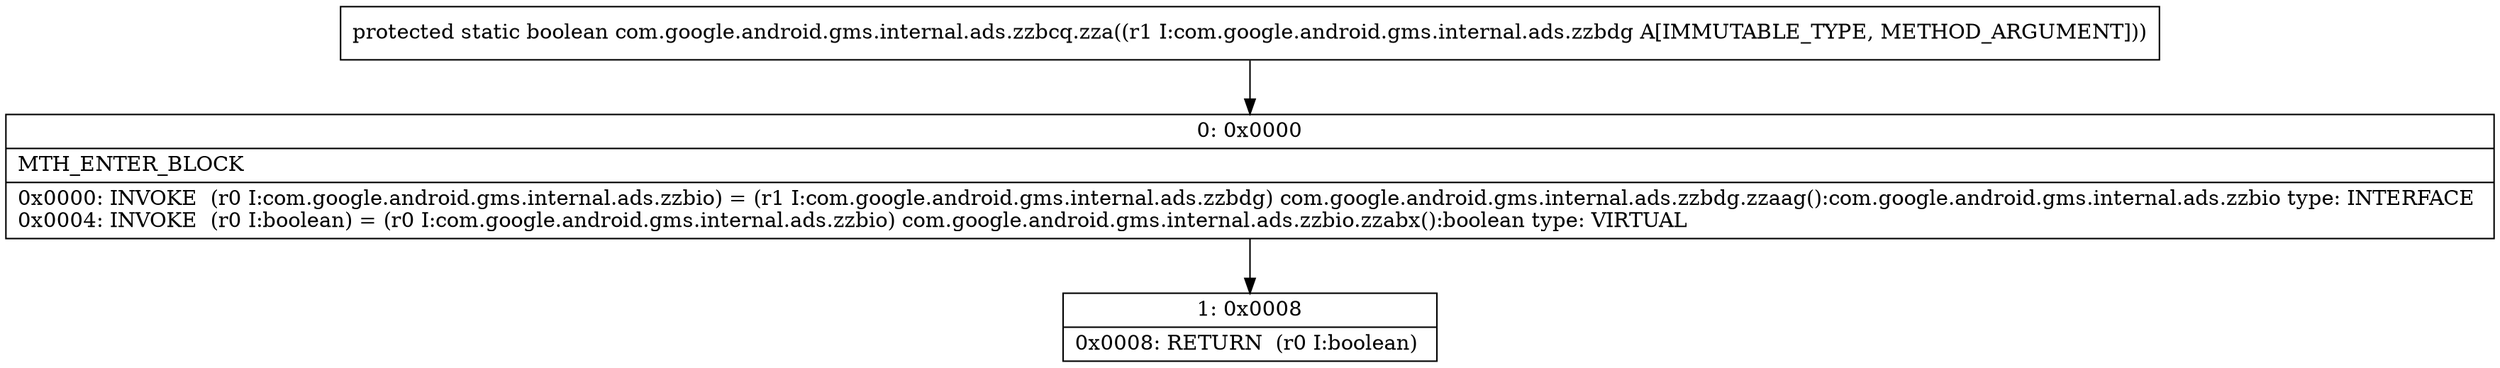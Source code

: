 digraph "CFG forcom.google.android.gms.internal.ads.zzbcq.zza(Lcom\/google\/android\/gms\/internal\/ads\/zzbdg;)Z" {
Node_0 [shape=record,label="{0\:\ 0x0000|MTH_ENTER_BLOCK\l|0x0000: INVOKE  (r0 I:com.google.android.gms.internal.ads.zzbio) = (r1 I:com.google.android.gms.internal.ads.zzbdg) com.google.android.gms.internal.ads.zzbdg.zzaag():com.google.android.gms.internal.ads.zzbio type: INTERFACE \l0x0004: INVOKE  (r0 I:boolean) = (r0 I:com.google.android.gms.internal.ads.zzbio) com.google.android.gms.internal.ads.zzbio.zzabx():boolean type: VIRTUAL \l}"];
Node_1 [shape=record,label="{1\:\ 0x0008|0x0008: RETURN  (r0 I:boolean) \l}"];
MethodNode[shape=record,label="{protected static boolean com.google.android.gms.internal.ads.zzbcq.zza((r1 I:com.google.android.gms.internal.ads.zzbdg A[IMMUTABLE_TYPE, METHOD_ARGUMENT])) }"];
MethodNode -> Node_0;
Node_0 -> Node_1;
}

